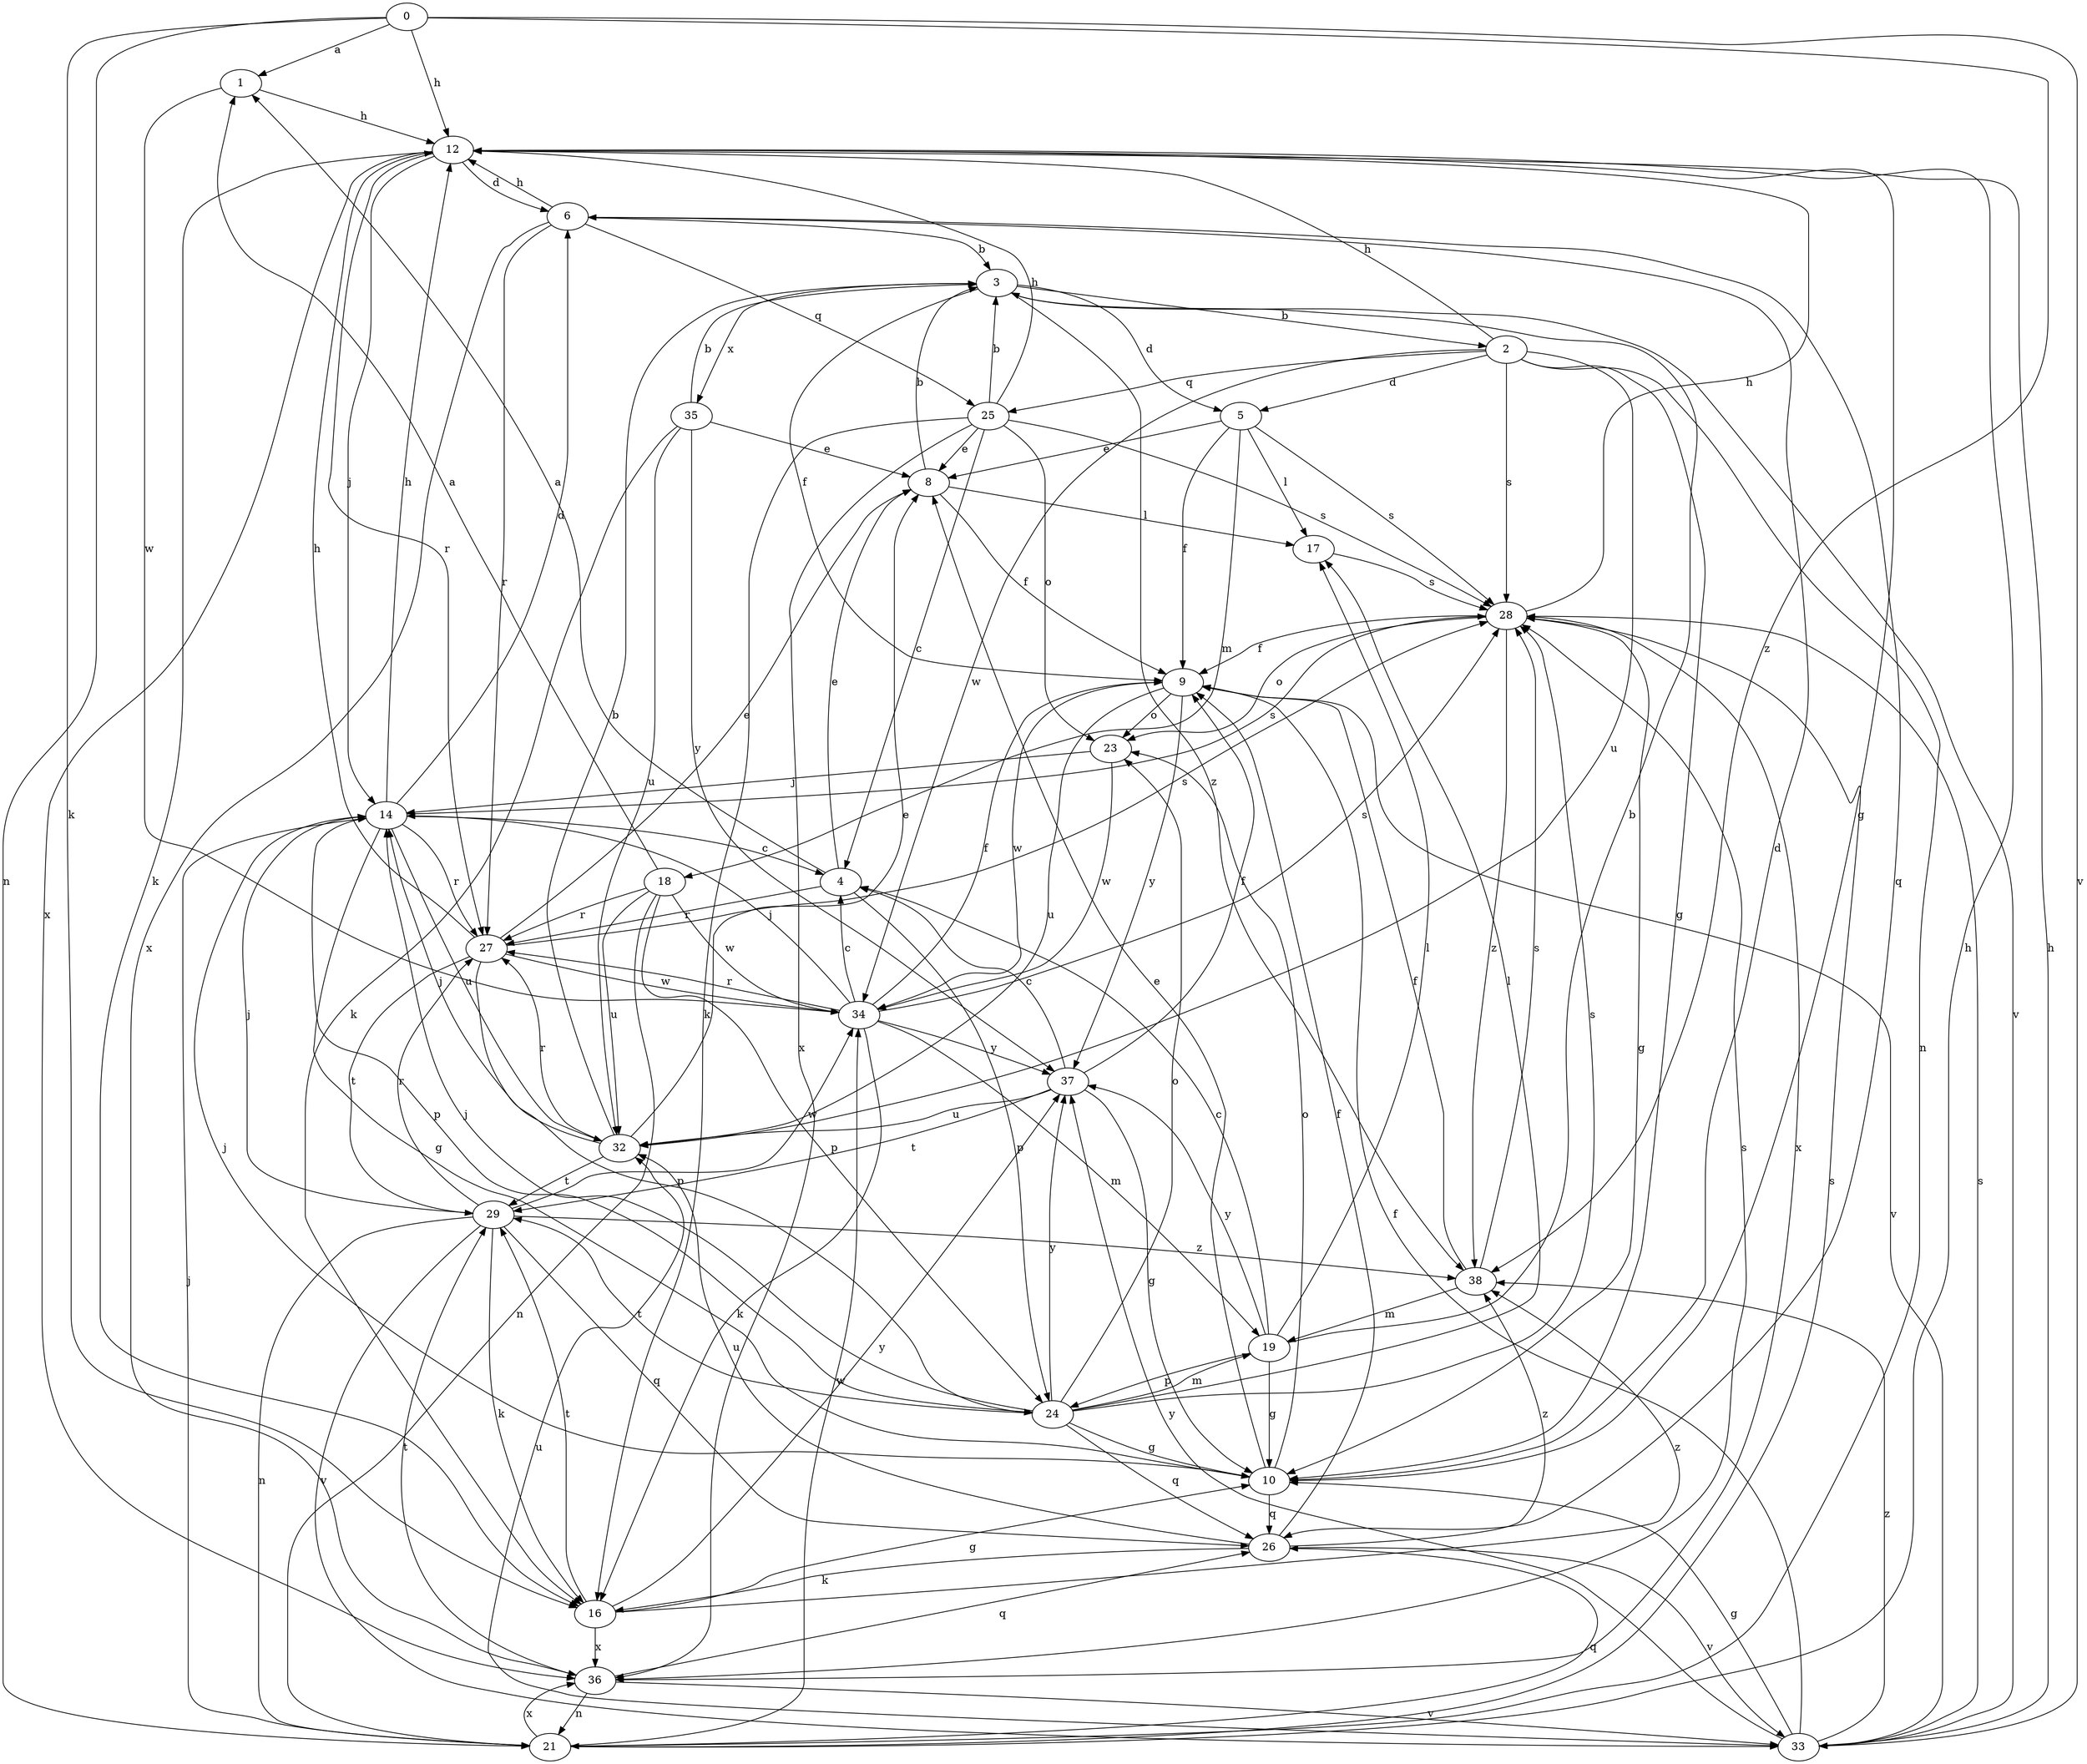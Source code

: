 strict digraph  {
0;
1;
2;
3;
4;
5;
6;
8;
9;
10;
12;
14;
16;
17;
18;
19;
21;
23;
24;
25;
26;
27;
28;
29;
32;
33;
34;
35;
36;
37;
38;
0 -> 1  [label=a];
0 -> 12  [label=h];
0 -> 16  [label=k];
0 -> 21  [label=n];
0 -> 33  [label=v];
0 -> 38  [label=z];
1 -> 12  [label=h];
1 -> 34  [label=w];
2 -> 5  [label=d];
2 -> 10  [label=g];
2 -> 12  [label=h];
2 -> 21  [label=n];
2 -> 25  [label=q];
2 -> 28  [label=s];
2 -> 32  [label=u];
2 -> 34  [label=w];
3 -> 2  [label=b];
3 -> 5  [label=d];
3 -> 9  [label=f];
3 -> 33  [label=v];
3 -> 35  [label=x];
3 -> 38  [label=z];
4 -> 1  [label=a];
4 -> 8  [label=e];
4 -> 24  [label=p];
4 -> 27  [label=r];
5 -> 8  [label=e];
5 -> 9  [label=f];
5 -> 17  [label=l];
5 -> 18  [label=m];
5 -> 28  [label=s];
6 -> 3  [label=b];
6 -> 12  [label=h];
6 -> 25  [label=q];
6 -> 26  [label=q];
6 -> 27  [label=r];
6 -> 36  [label=x];
8 -> 3  [label=b];
8 -> 9  [label=f];
8 -> 17  [label=l];
9 -> 23  [label=o];
9 -> 32  [label=u];
9 -> 33  [label=v];
9 -> 34  [label=w];
9 -> 37  [label=y];
10 -> 6  [label=d];
10 -> 8  [label=e];
10 -> 14  [label=j];
10 -> 23  [label=o];
10 -> 26  [label=q];
12 -> 6  [label=d];
12 -> 10  [label=g];
12 -> 14  [label=j];
12 -> 16  [label=k];
12 -> 27  [label=r];
12 -> 36  [label=x];
14 -> 4  [label=c];
14 -> 6  [label=d];
14 -> 10  [label=g];
14 -> 12  [label=h];
14 -> 24  [label=p];
14 -> 27  [label=r];
14 -> 28  [label=s];
14 -> 32  [label=u];
16 -> 10  [label=g];
16 -> 29  [label=t];
16 -> 36  [label=x];
16 -> 37  [label=y];
16 -> 38  [label=z];
17 -> 28  [label=s];
18 -> 1  [label=a];
18 -> 21  [label=n];
18 -> 24  [label=p];
18 -> 27  [label=r];
18 -> 32  [label=u];
18 -> 34  [label=w];
19 -> 3  [label=b];
19 -> 4  [label=c];
19 -> 10  [label=g];
19 -> 17  [label=l];
19 -> 24  [label=p];
19 -> 37  [label=y];
21 -> 12  [label=h];
21 -> 14  [label=j];
21 -> 26  [label=q];
21 -> 28  [label=s];
21 -> 34  [label=w];
21 -> 36  [label=x];
23 -> 14  [label=j];
23 -> 34  [label=w];
24 -> 10  [label=g];
24 -> 14  [label=j];
24 -> 17  [label=l];
24 -> 19  [label=m];
24 -> 23  [label=o];
24 -> 26  [label=q];
24 -> 28  [label=s];
24 -> 29  [label=t];
24 -> 37  [label=y];
25 -> 3  [label=b];
25 -> 4  [label=c];
25 -> 8  [label=e];
25 -> 12  [label=h];
25 -> 16  [label=k];
25 -> 23  [label=o];
25 -> 28  [label=s];
25 -> 36  [label=x];
26 -> 9  [label=f];
26 -> 16  [label=k];
26 -> 32  [label=u];
26 -> 33  [label=v];
26 -> 38  [label=z];
27 -> 8  [label=e];
27 -> 12  [label=h];
27 -> 24  [label=p];
27 -> 28  [label=s];
27 -> 29  [label=t];
27 -> 34  [label=w];
28 -> 9  [label=f];
28 -> 10  [label=g];
28 -> 12  [label=h];
28 -> 23  [label=o];
28 -> 36  [label=x];
28 -> 38  [label=z];
29 -> 14  [label=j];
29 -> 16  [label=k];
29 -> 21  [label=n];
29 -> 26  [label=q];
29 -> 27  [label=r];
29 -> 33  [label=v];
29 -> 34  [label=w];
29 -> 38  [label=z];
32 -> 3  [label=b];
32 -> 8  [label=e];
32 -> 14  [label=j];
32 -> 27  [label=r];
32 -> 29  [label=t];
33 -> 9  [label=f];
33 -> 10  [label=g];
33 -> 12  [label=h];
33 -> 28  [label=s];
33 -> 32  [label=u];
33 -> 37  [label=y];
33 -> 38  [label=z];
34 -> 4  [label=c];
34 -> 9  [label=f];
34 -> 14  [label=j];
34 -> 16  [label=k];
34 -> 19  [label=m];
34 -> 27  [label=r];
34 -> 28  [label=s];
34 -> 37  [label=y];
35 -> 3  [label=b];
35 -> 8  [label=e];
35 -> 16  [label=k];
35 -> 32  [label=u];
35 -> 37  [label=y];
36 -> 21  [label=n];
36 -> 26  [label=q];
36 -> 28  [label=s];
36 -> 29  [label=t];
36 -> 33  [label=v];
37 -> 4  [label=c];
37 -> 9  [label=f];
37 -> 10  [label=g];
37 -> 29  [label=t];
37 -> 32  [label=u];
38 -> 9  [label=f];
38 -> 19  [label=m];
38 -> 28  [label=s];
}
